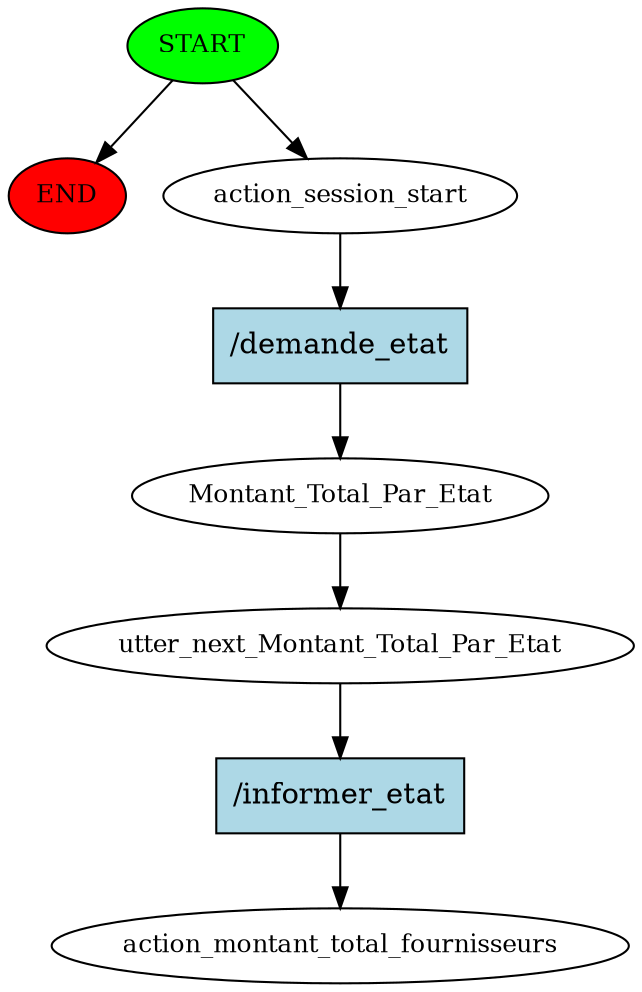 digraph  {
0 [class="start active", fillcolor=green, fontsize=12, label=START, style=filled];
"-1" [class=end, fillcolor=red, fontsize=12, label=END, style=filled];
1 [class=active, fontsize=12, label=action_session_start];
2 [class=active, fontsize=12, label=Montant_Total_Par_Etat];
3 [class=active, fontsize=12, label=utter_next_Montant_Total_Par_Etat];
4 [class="dashed active", fontsize=12, label=action_montant_total_fournisseurs];
5 [class="intent active", fillcolor=lightblue, label="/demande_etat", shape=rect, style=filled];
6 [class="intent active", fillcolor=lightblue, label="/informer_etat", shape=rect, style=filled];
0 -> "-1"  [class="", key=NONE, label=""];
0 -> 1  [class=active, key=NONE, label=""];
1 -> 5  [class=active, key=0];
2 -> 3  [class=active, key=NONE, label=""];
3 -> 6  [class=active, key=0];
5 -> 2  [class=active, key=0];
6 -> 4  [class=active, key=0];
}
